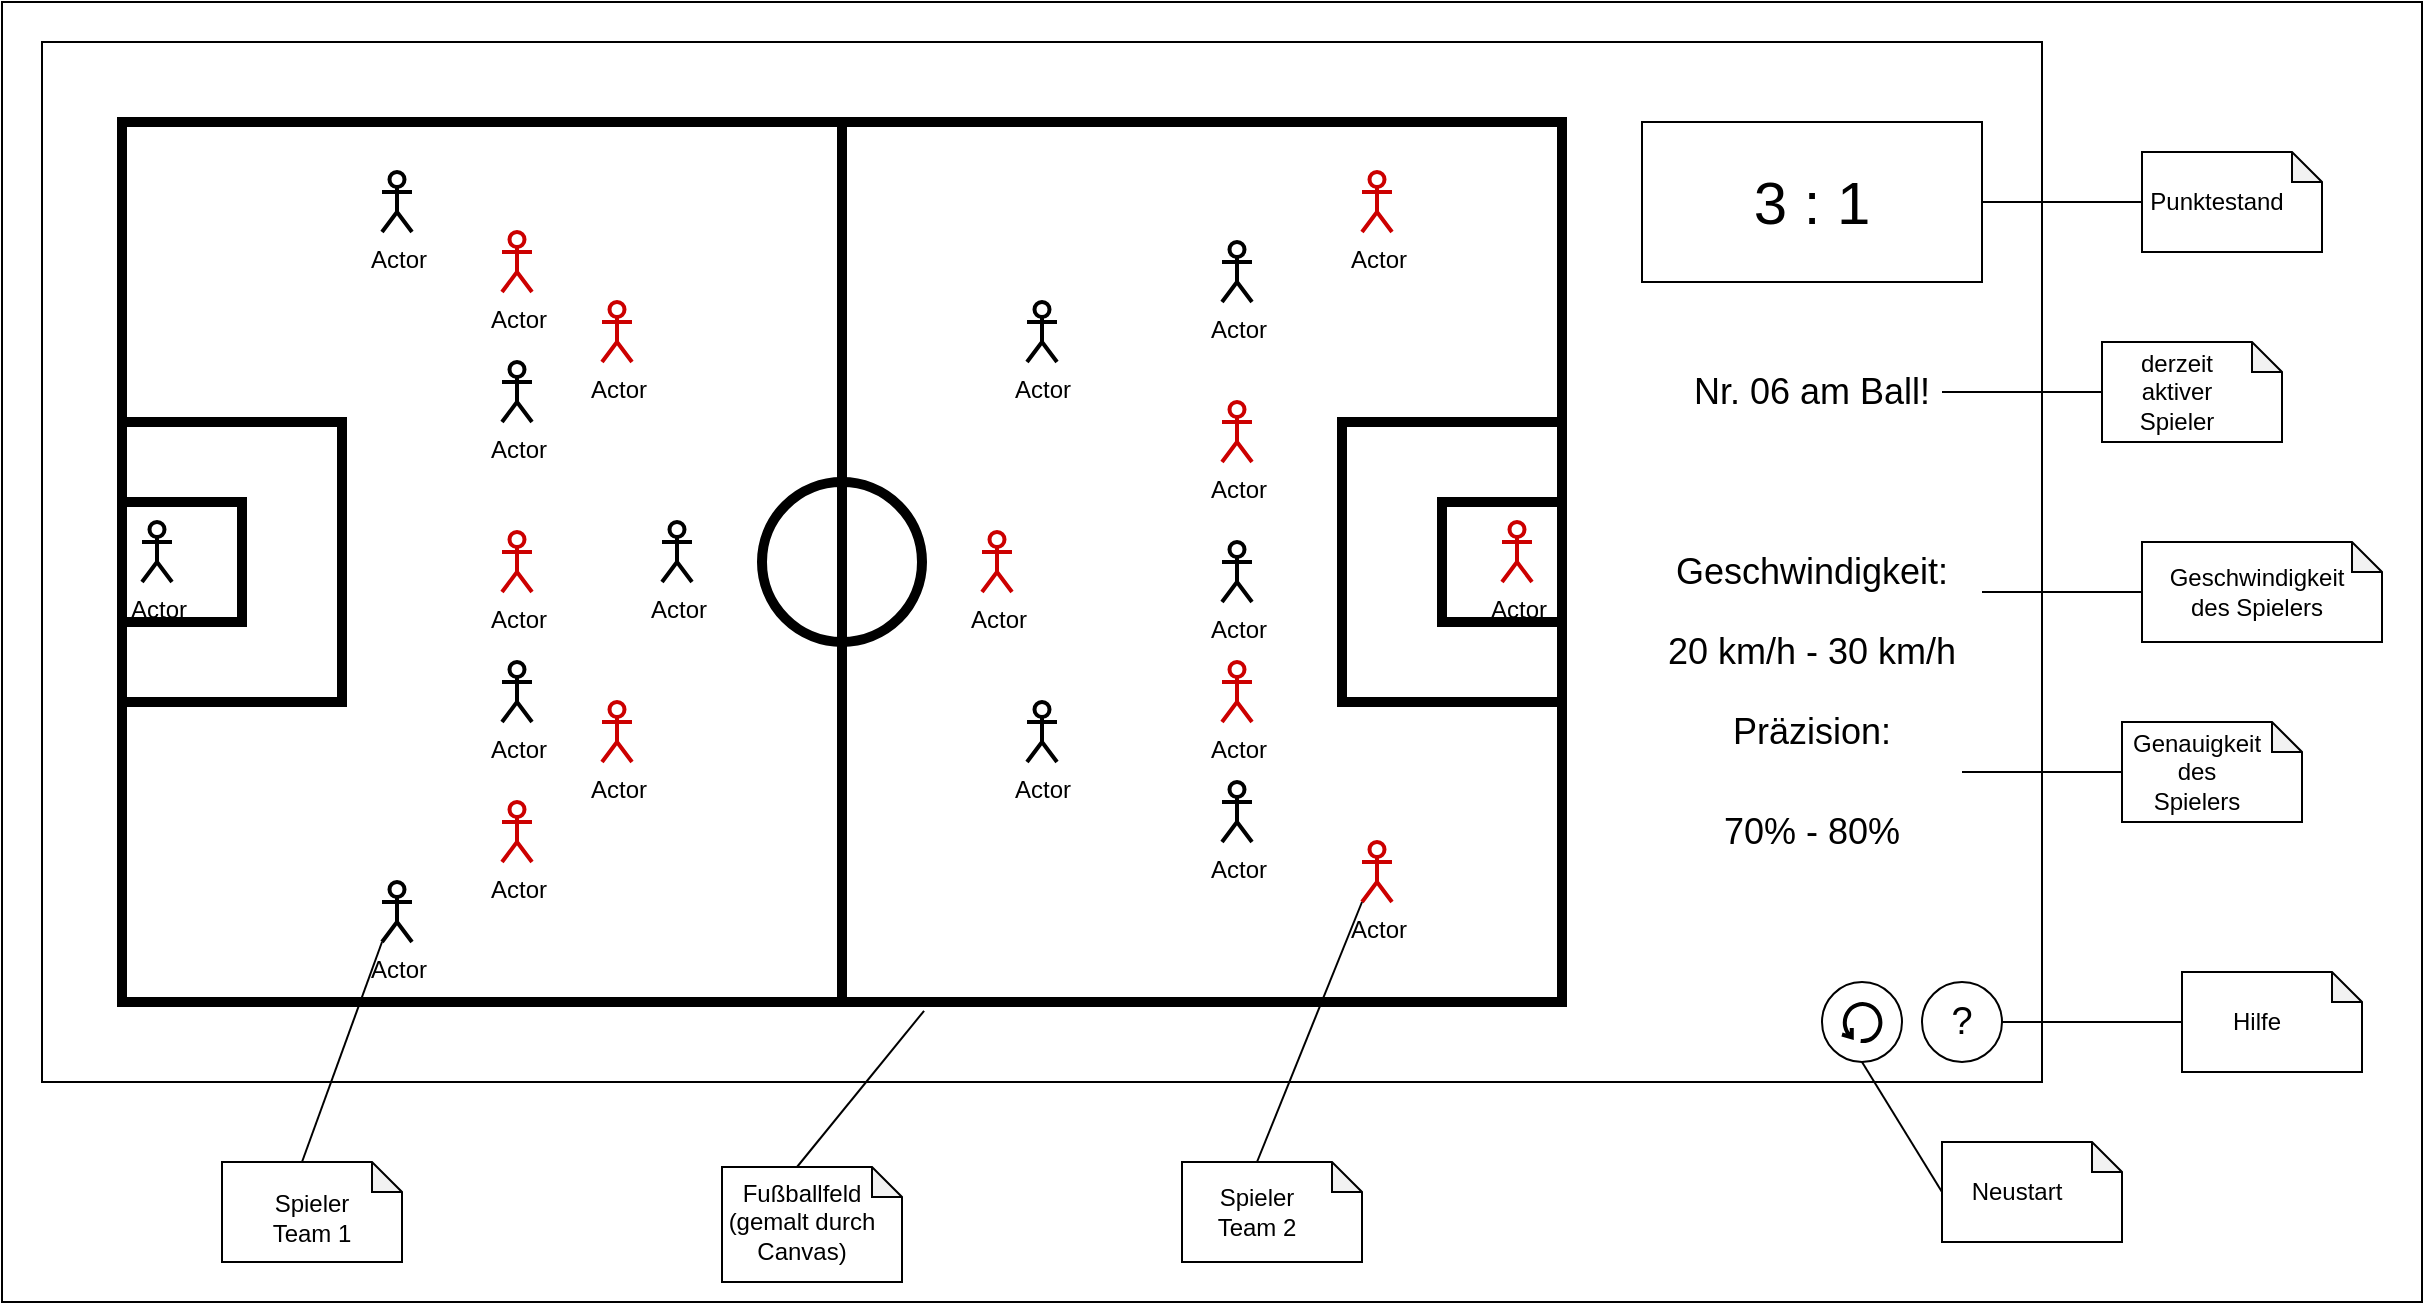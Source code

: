<mxfile version="14.5.1" type="device"><diagram id="e0uy8q6ZdSYpKb6pQbq7" name="Seite-1"><mxGraphModel dx="1205" dy="696" grid="1" gridSize="10" guides="1" tooltips="1" connect="1" arrows="1" fold="1" page="1" pageScale="1" pageWidth="1654" pageHeight="1169" math="0" shadow="0"><root><mxCell id="0"/><mxCell id="1" parent="0"/><mxCell id="X75GZxM-R_Mm16uCavMa-84" value="" style="rounded=0;whiteSpace=wrap;html=1;strokeColor=#000000;strokeWidth=1;" vertex="1" parent="1"><mxGeometry x="20" y="20" width="1210" height="650" as="geometry"/></mxCell><mxCell id="X75GZxM-R_Mm16uCavMa-1" value="" style="rounded=0;whiteSpace=wrap;html=1;" vertex="1" parent="1"><mxGeometry x="40" y="40" width="1000" height="520" as="geometry"/></mxCell><mxCell id="X75GZxM-R_Mm16uCavMa-2" value="" style="rounded=0;whiteSpace=wrap;html=1;strokeWidth=5;" vertex="1" parent="1"><mxGeometry x="80" y="80" width="720" height="440" as="geometry"/></mxCell><mxCell id="X75GZxM-R_Mm16uCavMa-5" value="" style="ellipse;whiteSpace=wrap;html=1;aspect=fixed;strokeWidth=5;" vertex="1" parent="1"><mxGeometry x="400" y="260" width="80" height="80" as="geometry"/></mxCell><mxCell id="X75GZxM-R_Mm16uCavMa-4" value="" style="endArrow=none;html=1;targetPerimeterSpacing=5;sourcePerimeterSpacing=5;strokeWidth=5;exitX=0.5;exitY=1;exitDx=0;exitDy=0;entryX=0.5;entryY=0;entryDx=0;entryDy=0;" edge="1" parent="1" source="X75GZxM-R_Mm16uCavMa-2" target="X75GZxM-R_Mm16uCavMa-2"><mxGeometry width="50" height="50" relative="1" as="geometry"><mxPoint x="510" y="330" as="sourcePoint"/><mxPoint x="560" y="280" as="targetPoint"/></mxGeometry></mxCell><mxCell id="X75GZxM-R_Mm16uCavMa-9" value="" style="rounded=0;whiteSpace=wrap;html=1;strokeWidth=5;" vertex="1" parent="1"><mxGeometry x="80" y="230" width="110" height="140" as="geometry"/></mxCell><mxCell id="X75GZxM-R_Mm16uCavMa-6" value="" style="rounded=0;whiteSpace=wrap;html=1;strokeWidth=5;" vertex="1" parent="1"><mxGeometry x="80" y="270" width="60" height="60" as="geometry"/></mxCell><mxCell id="X75GZxM-R_Mm16uCavMa-10" value="" style="rounded=0;whiteSpace=wrap;html=1;strokeWidth=5;" vertex="1" parent="1"><mxGeometry x="690" y="230" width="110" height="140" as="geometry"/></mxCell><mxCell id="X75GZxM-R_Mm16uCavMa-7" value="" style="rounded=0;whiteSpace=wrap;html=1;strokeWidth=5;" vertex="1" parent="1"><mxGeometry x="740" y="270" width="60" height="60" as="geometry"/></mxCell><mxCell id="X75GZxM-R_Mm16uCavMa-11" value="&lt;font style=&quot;font-size: 30px&quot;&gt;3 : 1&lt;/font&gt;" style="text;html=1;fillColor=none;align=center;verticalAlign=middle;whiteSpace=wrap;rounded=0;strokeColor=#000000;" vertex="1" parent="1"><mxGeometry x="840" y="80" width="170" height="80" as="geometry"/></mxCell><mxCell id="X75GZxM-R_Mm16uCavMa-12" value="&lt;font style=&quot;font-size: 18px&quot;&gt;Nr. 06 am Ball!&lt;/font&gt;" style="text;html=1;strokeColor=none;fillColor=none;align=center;verticalAlign=middle;whiteSpace=wrap;rounded=0;" vertex="1" parent="1"><mxGeometry x="840" y="190" width="170" height="50" as="geometry"/></mxCell><mxCell id="X75GZxM-R_Mm16uCavMa-13" value="&lt;font style=&quot;font-size: 18px&quot;&gt;Geschwindigkeit:&lt;/font&gt;" style="text;html=1;strokeColor=none;fillColor=none;align=center;verticalAlign=middle;whiteSpace=wrap;rounded=0;" vertex="1" parent="1"><mxGeometry x="840" y="280" width="170" height="50" as="geometry"/></mxCell><mxCell id="X75GZxM-R_Mm16uCavMa-14" value="&lt;font style=&quot;font-size: 18px&quot;&gt;Präzision:&lt;/font&gt;" style="text;html=1;strokeColor=none;fillColor=none;align=center;verticalAlign=middle;whiteSpace=wrap;rounded=0;" vertex="1" parent="1"><mxGeometry x="840" y="360" width="170" height="50" as="geometry"/></mxCell><mxCell id="X75GZxM-R_Mm16uCavMa-15" value="&lt;span style=&quot;font-size: 18px&quot;&gt;20 km/h - 30 km/h&lt;/span&gt;" style="text;html=1;strokeColor=none;fillColor=none;align=center;verticalAlign=middle;whiteSpace=wrap;rounded=0;" vertex="1" parent="1"><mxGeometry x="840" y="320" width="170" height="50" as="geometry"/></mxCell><mxCell id="X75GZxM-R_Mm16uCavMa-16" value="&lt;font style=&quot;font-size: 18px&quot;&gt;70% - 80%&lt;/font&gt;" style="text;html=1;strokeColor=none;fillColor=none;align=center;verticalAlign=middle;whiteSpace=wrap;rounded=0;" vertex="1" parent="1"><mxGeometry x="840" y="410" width="170" height="50" as="geometry"/></mxCell><mxCell id="X75GZxM-R_Mm16uCavMa-17" value="" style="ellipse;whiteSpace=wrap;html=1;aspect=fixed;strokeColor=#000000;strokeWidth=1;" vertex="1" parent="1"><mxGeometry x="980" y="510" width="40" height="40" as="geometry"/></mxCell><mxCell id="X75GZxM-R_Mm16uCavMa-18" value="" style="ellipse;whiteSpace=wrap;html=1;aspect=fixed;strokeColor=#000000;strokeWidth=1;" vertex="1" parent="1"><mxGeometry x="930" y="510" width="40" height="40" as="geometry"/></mxCell><mxCell id="X75GZxM-R_Mm16uCavMa-19" value="&lt;font style=&quot;font-size: 19px&quot;&gt;?&lt;/font&gt;" style="text;html=1;strokeColor=none;fillColor=none;align=center;verticalAlign=middle;whiteSpace=wrap;rounded=0;" vertex="1" parent="1"><mxGeometry x="980" y="515" width="40" height="30" as="geometry"/></mxCell><mxCell id="X75GZxM-R_Mm16uCavMa-20" value="" style="shape=mxgraph.bpmn.loop;html=1;outlineConnect=0;strokeColor=#000000;strokeWidth=2;" vertex="1" parent="1"><mxGeometry x="940" y="520" width="20" height="20" as="geometry"/></mxCell><mxCell id="X75GZxM-R_Mm16uCavMa-21" value="Actor" style="shape=umlActor;verticalLabelPosition=bottom;verticalAlign=top;html=1;strokeColor=#000000;strokeWidth=2;" vertex="1" parent="1"><mxGeometry x="532.5" y="170" width="15" height="30" as="geometry"/></mxCell><mxCell id="X75GZxM-R_Mm16uCavMa-22" value="Actor" style="shape=umlActor;verticalLabelPosition=bottom;verticalAlign=top;html=1;strokeColor=#000000;strokeWidth=2;" vertex="1" parent="1"><mxGeometry x="532.5" y="370" width="15" height="30" as="geometry"/></mxCell><mxCell id="X75GZxM-R_Mm16uCavMa-23" value="Actor" style="shape=umlActor;verticalLabelPosition=bottom;verticalAlign=top;html=1;strokeColor=#000000;strokeWidth=2;" vertex="1" parent="1"><mxGeometry x="210" y="105" width="15" height="30" as="geometry"/></mxCell><mxCell id="X75GZxM-R_Mm16uCavMa-24" value="Actor" style="shape=umlActor;verticalLabelPosition=bottom;verticalAlign=top;html=1;strokeColor=#000000;strokeWidth=2;" vertex="1" parent="1"><mxGeometry x="270" y="200" width="15" height="30" as="geometry"/></mxCell><mxCell id="X75GZxM-R_Mm16uCavMa-25" value="Actor" style="shape=umlActor;verticalLabelPosition=bottom;verticalAlign=top;html=1;strokeColor=#000000;strokeWidth=2;" vertex="1" parent="1"><mxGeometry x="270" y="350" width="15" height="30" as="geometry"/></mxCell><mxCell id="X75GZxM-R_Mm16uCavMa-26" value="Actor" style="shape=umlActor;verticalLabelPosition=bottom;verticalAlign=top;html=1;strokeColor=#000000;strokeWidth=2;" vertex="1" parent="1"><mxGeometry x="210" y="460" width="15" height="30" as="geometry"/></mxCell><mxCell id="X75GZxM-R_Mm16uCavMa-27" value="Actor" style="shape=umlActor;verticalLabelPosition=bottom;verticalAlign=top;html=1;strokeColor=#000000;strokeWidth=2;" vertex="1" parent="1"><mxGeometry x="90" y="280" width="15" height="30" as="geometry"/></mxCell><mxCell id="X75GZxM-R_Mm16uCavMa-28" value="Actor" style="shape=umlActor;verticalLabelPosition=bottom;verticalAlign=top;html=1;strokeColor=#000000;strokeWidth=2;" vertex="1" parent="1"><mxGeometry x="630" y="140" width="15" height="30" as="geometry"/></mxCell><mxCell id="X75GZxM-R_Mm16uCavMa-29" value="Actor" style="shape=umlActor;verticalLabelPosition=bottom;verticalAlign=top;html=1;strokeColor=#000000;strokeWidth=2;" vertex="1" parent="1"><mxGeometry x="630" y="410" width="15" height="30" as="geometry"/></mxCell><mxCell id="X75GZxM-R_Mm16uCavMa-31" value="Actor" style="shape=umlActor;verticalLabelPosition=bottom;verticalAlign=top;html=1;strokeWidth=2;strokeColor=#CC0000;" vertex="1" parent="1"><mxGeometry x="770" y="280" width="15" height="30" as="geometry"/></mxCell><mxCell id="X75GZxM-R_Mm16uCavMa-33" value="Actor" style="shape=umlActor;verticalLabelPosition=bottom;verticalAlign=top;html=1;strokeColor=#000000;strokeWidth=2;" vertex="1" parent="1"><mxGeometry x="350" y="280" width="15" height="30" as="geometry"/></mxCell><mxCell id="X75GZxM-R_Mm16uCavMa-34" value="Actor" style="shape=umlActor;verticalLabelPosition=bottom;verticalAlign=top;html=1;strokeColor=#000000;strokeWidth=2;" vertex="1" parent="1"><mxGeometry x="630" y="290" width="15" height="30" as="geometry"/></mxCell><mxCell id="X75GZxM-R_Mm16uCavMa-44" value="Actor" style="shape=umlActor;verticalLabelPosition=bottom;verticalAlign=top;html=1;strokeWidth=2;strokeColor=#CC0000;" vertex="1" parent="1"><mxGeometry x="700" y="105" width="15" height="30" as="geometry"/></mxCell><mxCell id="X75GZxM-R_Mm16uCavMa-45" value="Actor" style="shape=umlActor;verticalLabelPosition=bottom;verticalAlign=top;html=1;strokeWidth=2;strokeColor=#CC0000;" vertex="1" parent="1"><mxGeometry x="700" y="440" width="15" height="30" as="geometry"/></mxCell><mxCell id="X75GZxM-R_Mm16uCavMa-46" value="Actor" style="shape=umlActor;verticalLabelPosition=bottom;verticalAlign=top;html=1;strokeWidth=2;strokeColor=#CC0000;" vertex="1" parent="1"><mxGeometry x="630" y="350" width="15" height="30" as="geometry"/></mxCell><mxCell id="X75GZxM-R_Mm16uCavMa-47" value="Actor" style="shape=umlActor;verticalLabelPosition=bottom;verticalAlign=top;html=1;strokeWidth=2;strokeColor=#CC0000;" vertex="1" parent="1"><mxGeometry x="630" y="220" width="15" height="30" as="geometry"/></mxCell><mxCell id="X75GZxM-R_Mm16uCavMa-48" value="Actor" style="shape=umlActor;verticalLabelPosition=bottom;verticalAlign=top;html=1;strokeWidth=2;strokeColor=#CC0000;" vertex="1" parent="1"><mxGeometry x="510" y="285" width="15" height="30" as="geometry"/></mxCell><mxCell id="X75GZxM-R_Mm16uCavMa-49" value="Actor" style="shape=umlActor;verticalLabelPosition=bottom;verticalAlign=top;html=1;strokeWidth=2;strokeColor=#CC0000;" vertex="1" parent="1"><mxGeometry x="320" y="170" width="15" height="30" as="geometry"/></mxCell><mxCell id="X75GZxM-R_Mm16uCavMa-50" value="Actor" style="shape=umlActor;verticalLabelPosition=bottom;verticalAlign=top;html=1;strokeWidth=2;strokeColor=#CC0000;" vertex="1" parent="1"><mxGeometry x="320" y="370" width="15" height="30" as="geometry"/></mxCell><mxCell id="X75GZxM-R_Mm16uCavMa-51" value="Actor" style="shape=umlActor;verticalLabelPosition=bottom;verticalAlign=top;html=1;strokeWidth=2;strokeColor=#CC0000;" vertex="1" parent="1"><mxGeometry x="270" y="285" width="15" height="30" as="geometry"/></mxCell><mxCell id="X75GZxM-R_Mm16uCavMa-52" value="Actor" style="shape=umlActor;verticalLabelPosition=bottom;verticalAlign=top;html=1;strokeWidth=2;strokeColor=#CC0000;" vertex="1" parent="1"><mxGeometry x="270" y="135" width="15" height="30" as="geometry"/></mxCell><mxCell id="X75GZxM-R_Mm16uCavMa-53" value="Actor" style="shape=umlActor;verticalLabelPosition=bottom;verticalAlign=top;html=1;strokeWidth=2;strokeColor=#CC0000;" vertex="1" parent="1"><mxGeometry x="270" y="420" width="15" height="30" as="geometry"/></mxCell><mxCell id="X75GZxM-R_Mm16uCavMa-55" value="" style="endArrow=none;html=1;strokeWidth=1;entryX=0;entryY=1;entryDx=0;entryDy=0;entryPerimeter=0;" edge="1" parent="1" target="X75GZxM-R_Mm16uCavMa-26"><mxGeometry width="50" height="50" relative="1" as="geometry"><mxPoint x="170" y="600" as="sourcePoint"/><mxPoint x="270" y="720" as="targetPoint"/></mxGeometry></mxCell><mxCell id="X75GZxM-R_Mm16uCavMa-56" value="" style="shape=note;whiteSpace=wrap;html=1;backgroundOutline=1;darkOpacity=0.05;strokeWidth=1;size=15;" vertex="1" parent="1"><mxGeometry x="130" y="600" width="90" height="50" as="geometry"/></mxCell><mxCell id="X75GZxM-R_Mm16uCavMa-57" value="Spieler Team 1" style="text;html=1;strokeColor=none;fillColor=none;align=center;verticalAlign=middle;whiteSpace=wrap;rounded=0;" vertex="1" parent="1"><mxGeometry x="140" y="615" width="70" height="25" as="geometry"/></mxCell><mxCell id="X75GZxM-R_Mm16uCavMa-58" value="" style="shape=note;whiteSpace=wrap;html=1;backgroundOutline=1;darkOpacity=0.05;strokeWidth=1;size=15;" vertex="1" parent="1"><mxGeometry x="610" y="600" width="90" height="50" as="geometry"/></mxCell><mxCell id="X75GZxM-R_Mm16uCavMa-59" value="" style="endArrow=none;html=1;strokeWidth=1;entryX=0;entryY=1;entryDx=0;entryDy=0;entryPerimeter=0;exitX=0;exitY=0;exitDx=37.5;exitDy=0;exitPerimeter=0;" edge="1" parent="1" source="X75GZxM-R_Mm16uCavMa-58"><mxGeometry width="50" height="50" relative="1" as="geometry"><mxPoint x="660" y="580" as="sourcePoint"/><mxPoint x="700" y="470" as="targetPoint"/></mxGeometry></mxCell><mxCell id="X75GZxM-R_Mm16uCavMa-61" value="Spieler Team 2" style="text;html=1;strokeColor=none;fillColor=none;align=center;verticalAlign=middle;whiteSpace=wrap;rounded=0;" vertex="1" parent="1"><mxGeometry x="620" y="610" width="55" height="30" as="geometry"/></mxCell><mxCell id="X75GZxM-R_Mm16uCavMa-63" value="" style="shape=note;whiteSpace=wrap;html=1;backgroundOutline=1;darkOpacity=0.05;strokeWidth=1;size=15;" vertex="1" parent="1"><mxGeometry x="380" y="602.5" width="90" height="57.5" as="geometry"/></mxCell><mxCell id="X75GZxM-R_Mm16uCavMa-64" value="" style="endArrow=none;html=1;strokeWidth=1;exitX=0;exitY=0;exitDx=37.5;exitDy=0;exitPerimeter=0;entryX=0.557;entryY=1.01;entryDx=0;entryDy=0;entryPerimeter=0;" edge="1" parent="1" source="X75GZxM-R_Mm16uCavMa-63" target="X75GZxM-R_Mm16uCavMa-2"><mxGeometry width="50" height="50" relative="1" as="geometry"><mxPoint x="500" y="320" as="sourcePoint"/><mxPoint x="550" y="270" as="targetPoint"/></mxGeometry></mxCell><mxCell id="X75GZxM-R_Mm16uCavMa-65" value="Fußballfeld (gemalt durch Canvas)" style="text;html=1;strokeColor=none;fillColor=none;align=center;verticalAlign=middle;whiteSpace=wrap;rounded=0;" vertex="1" parent="1"><mxGeometry x="380" y="610" width="80" height="40" as="geometry"/></mxCell><mxCell id="X75GZxM-R_Mm16uCavMa-66" value="" style="shape=note;whiteSpace=wrap;html=1;backgroundOutline=1;darkOpacity=0.05;strokeWidth=1;size=15;" vertex="1" parent="1"><mxGeometry x="1090" y="95" width="90" height="50" as="geometry"/></mxCell><mxCell id="X75GZxM-R_Mm16uCavMa-67" value="Punktestand" style="text;html=1;strokeColor=none;fillColor=none;align=center;verticalAlign=middle;whiteSpace=wrap;rounded=0;" vertex="1" parent="1"><mxGeometry x="1100" y="105" width="55" height="30" as="geometry"/></mxCell><mxCell id="X75GZxM-R_Mm16uCavMa-68" value="" style="endArrow=none;html=1;strokeWidth=1;entryX=1;entryY=0.5;entryDx=0;entryDy=0;exitX=0;exitY=0.5;exitDx=0;exitDy=0;exitPerimeter=0;" edge="1" parent="1" source="X75GZxM-R_Mm16uCavMa-66" target="X75GZxM-R_Mm16uCavMa-11"><mxGeometry width="50" height="50" relative="1" as="geometry"><mxPoint x="657.5" y="610" as="sourcePoint"/><mxPoint x="710" y="480" as="targetPoint"/></mxGeometry></mxCell><mxCell id="X75GZxM-R_Mm16uCavMa-69" value="" style="shape=note;whiteSpace=wrap;html=1;backgroundOutline=1;darkOpacity=0.05;strokeWidth=1;size=15;" vertex="1" parent="1"><mxGeometry x="1070" y="190" width="90" height="50" as="geometry"/></mxCell><mxCell id="X75GZxM-R_Mm16uCavMa-70" value="derzeit aktiver Spieler" style="text;html=1;strokeColor=none;fillColor=none;align=center;verticalAlign=middle;whiteSpace=wrap;rounded=0;" vertex="1" parent="1"><mxGeometry x="1080" y="200" width="55" height="30" as="geometry"/></mxCell><mxCell id="X75GZxM-R_Mm16uCavMa-71" value="" style="endArrow=none;html=1;strokeWidth=1;entryX=1;entryY=0.5;entryDx=0;entryDy=0;exitX=0;exitY=0.5;exitDx=0;exitDy=0;exitPerimeter=0;" edge="1" parent="1" source="X75GZxM-R_Mm16uCavMa-69"><mxGeometry width="50" height="50" relative="1" as="geometry"><mxPoint x="637.5" y="705" as="sourcePoint"/><mxPoint x="990" y="215" as="targetPoint"/></mxGeometry></mxCell><mxCell id="X75GZxM-R_Mm16uCavMa-72" value="" style="shape=note;whiteSpace=wrap;html=1;backgroundOutline=1;darkOpacity=0.05;strokeWidth=1;size=15;" vertex="1" parent="1"><mxGeometry x="1090" y="290" width="120" height="50" as="geometry"/></mxCell><mxCell id="X75GZxM-R_Mm16uCavMa-73" value="Geschwindigkeit des Spielers" style="text;html=1;strokeColor=none;fillColor=none;align=center;verticalAlign=middle;whiteSpace=wrap;rounded=0;" vertex="1" parent="1"><mxGeometry x="1120" y="300" width="55" height="30" as="geometry"/></mxCell><mxCell id="X75GZxM-R_Mm16uCavMa-74" value="" style="endArrow=none;html=1;strokeWidth=1;entryX=1;entryY=0.5;entryDx=0;entryDy=0;exitX=0;exitY=0.5;exitDx=0;exitDy=0;exitPerimeter=0;" edge="1" parent="1" source="X75GZxM-R_Mm16uCavMa-72"><mxGeometry width="50" height="50" relative="1" as="geometry"><mxPoint x="657.5" y="805" as="sourcePoint"/><mxPoint x="1010" y="315" as="targetPoint"/></mxGeometry></mxCell><mxCell id="X75GZxM-R_Mm16uCavMa-75" value="" style="shape=note;whiteSpace=wrap;html=1;backgroundOutline=1;darkOpacity=0.05;strokeWidth=1;size=15;" vertex="1" parent="1"><mxGeometry x="1080" y="380" width="90" height="50" as="geometry"/></mxCell><mxCell id="X75GZxM-R_Mm16uCavMa-76" value="Genauigkeit des Spielers" style="text;html=1;strokeColor=none;fillColor=none;align=center;verticalAlign=middle;whiteSpace=wrap;rounded=0;" vertex="1" parent="1"><mxGeometry x="1090" y="390" width="55" height="30" as="geometry"/></mxCell><mxCell id="X75GZxM-R_Mm16uCavMa-77" value="" style="endArrow=none;html=1;strokeWidth=1;entryX=1;entryY=0.5;entryDx=0;entryDy=0;exitX=0;exitY=0.5;exitDx=0;exitDy=0;exitPerimeter=0;" edge="1" parent="1" source="X75GZxM-R_Mm16uCavMa-75"><mxGeometry width="50" height="50" relative="1" as="geometry"><mxPoint x="647.5" y="895" as="sourcePoint"/><mxPoint x="1000" y="405" as="targetPoint"/></mxGeometry></mxCell><mxCell id="X75GZxM-R_Mm16uCavMa-78" value="" style="shape=note;whiteSpace=wrap;html=1;backgroundOutline=1;darkOpacity=0.05;strokeWidth=1;size=15;" vertex="1" parent="1"><mxGeometry x="1110" y="505" width="90" height="50" as="geometry"/></mxCell><mxCell id="X75GZxM-R_Mm16uCavMa-79" value="Hilfe" style="text;html=1;strokeColor=none;fillColor=none;align=center;verticalAlign=middle;whiteSpace=wrap;rounded=0;" vertex="1" parent="1"><mxGeometry x="1120" y="515" width="55" height="30" as="geometry"/></mxCell><mxCell id="X75GZxM-R_Mm16uCavMa-80" value="" style="endArrow=none;html=1;strokeWidth=1;entryX=1;entryY=0.5;entryDx=0;entryDy=0;exitX=0;exitY=0.5;exitDx=0;exitDy=0;exitPerimeter=0;entryPerimeter=0;" edge="1" parent="1" source="X75GZxM-R_Mm16uCavMa-78" target="X75GZxM-R_Mm16uCavMa-19"><mxGeometry width="50" height="50" relative="1" as="geometry"><mxPoint x="677.5" y="1020" as="sourcePoint"/><mxPoint x="1030" y="530" as="targetPoint"/></mxGeometry></mxCell><mxCell id="X75GZxM-R_Mm16uCavMa-81" value="" style="shape=note;whiteSpace=wrap;html=1;backgroundOutline=1;darkOpacity=0.05;strokeWidth=1;size=15;" vertex="1" parent="1"><mxGeometry x="990" y="590" width="90" height="50" as="geometry"/></mxCell><mxCell id="X75GZxM-R_Mm16uCavMa-82" value="Neustart" style="text;html=1;strokeColor=none;fillColor=none;align=center;verticalAlign=middle;whiteSpace=wrap;rounded=0;" vertex="1" parent="1"><mxGeometry x="1000" y="600" width="55" height="30" as="geometry"/></mxCell><mxCell id="X75GZxM-R_Mm16uCavMa-83" value="" style="endArrow=none;html=1;strokeWidth=1;entryX=0.5;entryY=1;entryDx=0;entryDy=0;exitX=0;exitY=0.5;exitDx=0;exitDy=0;exitPerimeter=0;" edge="1" parent="1" source="X75GZxM-R_Mm16uCavMa-81" target="X75GZxM-R_Mm16uCavMa-18"><mxGeometry width="50" height="50" relative="1" as="geometry"><mxPoint x="557.5" y="1105" as="sourcePoint"/><mxPoint x="910" y="615" as="targetPoint"/></mxGeometry></mxCell></root></mxGraphModel></diagram></mxfile>